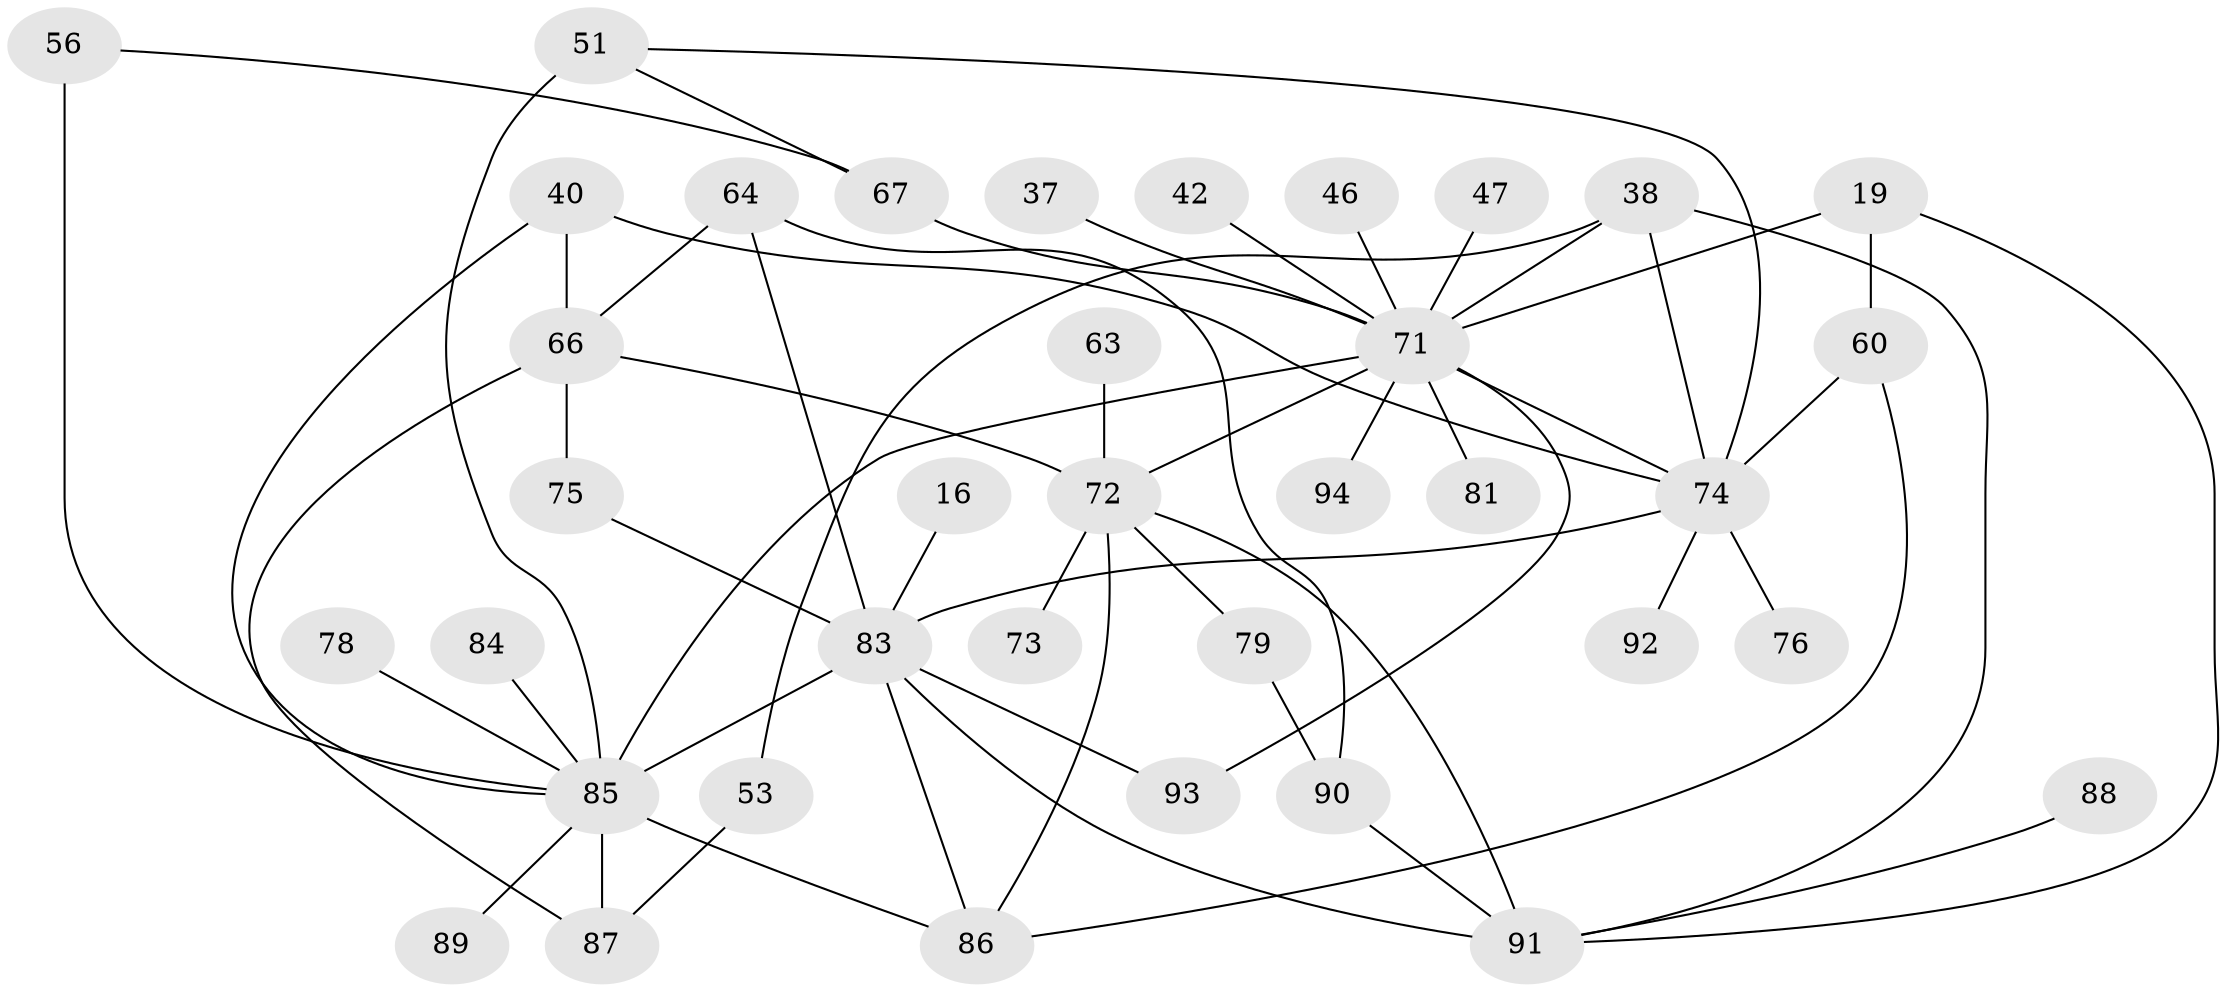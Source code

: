 // original degree distribution, {4: 0.13829787234042554, 3: 0.2553191489361702, 7: 0.031914893617021274, 5: 0.10638297872340426, 6: 0.031914893617021274, 2: 0.2127659574468085, 1: 0.22340425531914893}
// Generated by graph-tools (version 1.1) at 2025/45/03/04/25 21:45:35]
// undirected, 37 vertices, 57 edges
graph export_dot {
graph [start="1"]
  node [color=gray90,style=filled];
  16;
  19 [super="+6"];
  37;
  38 [super="+17"];
  40 [super="+33"];
  42;
  46;
  47;
  51 [super="+27"];
  53;
  56 [super="+20"];
  60 [super="+31"];
  63 [super="+58"];
  64 [super="+55"];
  66;
  67 [super="+26"];
  71 [super="+18+57"];
  72 [super="+41+44"];
  73;
  74 [super="+34+62+69"];
  75;
  76;
  78;
  79;
  81;
  83 [super="+29"];
  84;
  85 [super="+68+39+77+80"];
  86 [super="+65+61+70"];
  87 [super="+35"];
  88;
  89;
  90 [super="+49"];
  91 [super="+59+54"];
  92;
  93 [super="+82"];
  94;
  16 -- 83;
  19 -- 60 [weight=2];
  19 -- 91 [weight=2];
  19 -- 71;
  37 -- 71;
  38 -- 71 [weight=2];
  38 -- 91 [weight=2];
  38 -- 53;
  38 -- 74;
  40 -- 66;
  40 -- 85;
  40 -- 74;
  42 -- 71;
  46 -- 71;
  47 -- 71;
  51 -- 74;
  51 -- 85 [weight=2];
  51 -- 67;
  53 -- 87;
  56 -- 67;
  56 -- 85 [weight=2];
  60 -- 74 [weight=2];
  60 -- 86;
  63 -- 72;
  64 -- 66;
  64 -- 90;
  64 -- 83;
  66 -- 87 [weight=2];
  66 -- 72;
  66 -- 75;
  67 -- 71 [weight=2];
  71 -- 81;
  71 -- 94;
  71 -- 85 [weight=3];
  71 -- 72;
  71 -- 74 [weight=2];
  71 -- 93;
  72 -- 73;
  72 -- 91 [weight=3];
  72 -- 79;
  72 -- 86;
  74 -- 76;
  74 -- 92;
  74 -- 83 [weight=2];
  75 -- 83;
  78 -- 85;
  79 -- 90;
  83 -- 85 [weight=3];
  83 -- 86;
  83 -- 91 [weight=4];
  83 -- 93;
  84 -- 85;
  85 -- 87 [weight=3];
  85 -- 89;
  85 -- 86;
  88 -- 91;
  90 -- 91 [weight=2];
}
